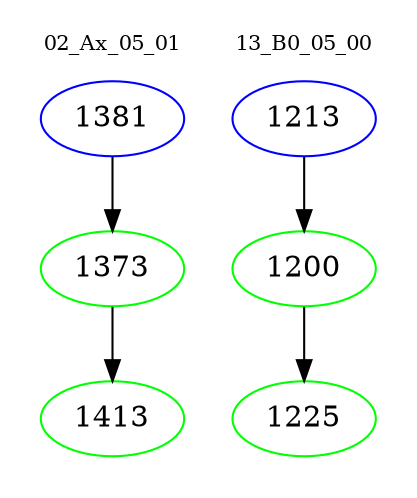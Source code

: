 digraph{
subgraph cluster_0 {
color = white
label = "02_Ax_05_01";
fontsize=10;
T0_1381 [label="1381", color="blue"]
T0_1381 -> T0_1373 [color="black"]
T0_1373 [label="1373", color="green"]
T0_1373 -> T0_1413 [color="black"]
T0_1413 [label="1413", color="green"]
}
subgraph cluster_1 {
color = white
label = "13_B0_05_00";
fontsize=10;
T1_1213 [label="1213", color="blue"]
T1_1213 -> T1_1200 [color="black"]
T1_1200 [label="1200", color="green"]
T1_1200 -> T1_1225 [color="black"]
T1_1225 [label="1225", color="green"]
}
}
